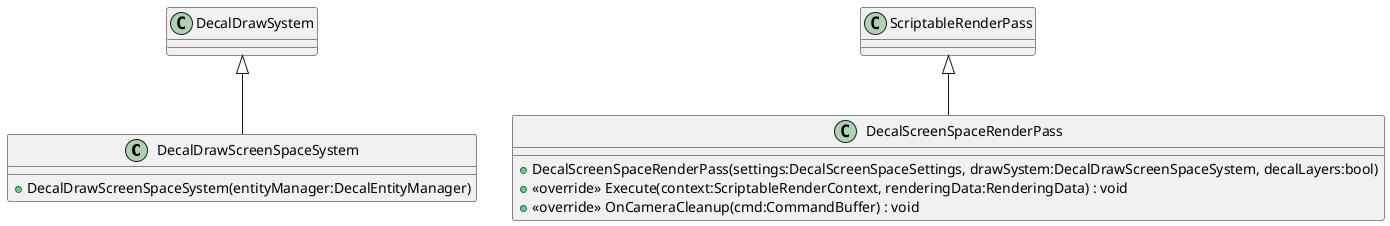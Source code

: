 @startuml
class DecalDrawScreenSpaceSystem {
    + DecalDrawScreenSpaceSystem(entityManager:DecalEntityManager)
}
class DecalScreenSpaceRenderPass {
    + DecalScreenSpaceRenderPass(settings:DecalScreenSpaceSettings, drawSystem:DecalDrawScreenSpaceSystem, decalLayers:bool)
    + <<override>> Execute(context:ScriptableRenderContext, renderingData:RenderingData) : void
    + <<override>> OnCameraCleanup(cmd:CommandBuffer) : void
}
DecalDrawSystem <|-- DecalDrawScreenSpaceSystem
ScriptableRenderPass <|-- DecalScreenSpaceRenderPass
@enduml
